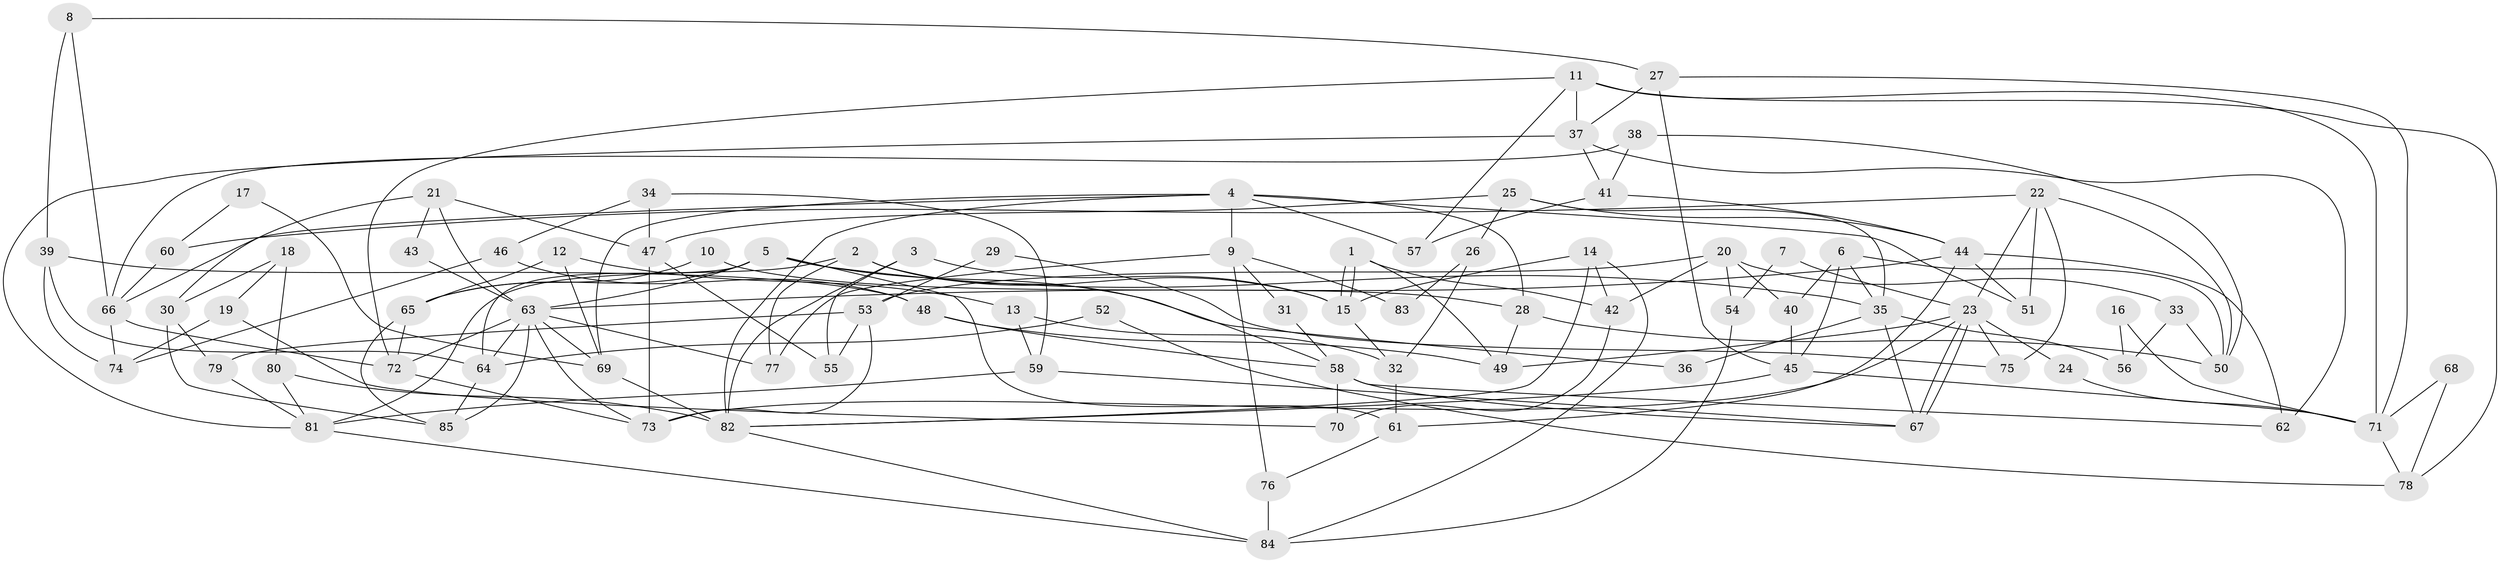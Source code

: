 // coarse degree distribution, {9: 0.058823529411764705, 2: 0.08823529411764706, 4: 0.17647058823529413, 5: 0.11764705882352941, 7: 0.23529411764705882, 6: 0.14705882352941177, 3: 0.11764705882352941, 8: 0.058823529411764705}
// Generated by graph-tools (version 1.1) at 2025/37/03/04/25 23:37:06]
// undirected, 85 vertices, 170 edges
graph export_dot {
  node [color=gray90,style=filled];
  1;
  2;
  3;
  4;
  5;
  6;
  7;
  8;
  9;
  10;
  11;
  12;
  13;
  14;
  15;
  16;
  17;
  18;
  19;
  20;
  21;
  22;
  23;
  24;
  25;
  26;
  27;
  28;
  29;
  30;
  31;
  32;
  33;
  34;
  35;
  36;
  37;
  38;
  39;
  40;
  41;
  42;
  43;
  44;
  45;
  46;
  47;
  48;
  49;
  50;
  51;
  52;
  53;
  54;
  55;
  56;
  57;
  58;
  59;
  60;
  61;
  62;
  63;
  64;
  65;
  66;
  67;
  68;
  69;
  70;
  71;
  72;
  73;
  74;
  75;
  76;
  77;
  78;
  79;
  80;
  81;
  82;
  83;
  84;
  85;
  1 -- 15;
  1 -- 15;
  1 -- 42;
  1 -- 49;
  2 -- 15;
  2 -- 58;
  2 -- 77;
  2 -- 81;
  3 -- 55;
  3 -- 82;
  3 -- 15;
  4 -- 82;
  4 -- 69;
  4 -- 9;
  4 -- 28;
  4 -- 51;
  4 -- 57;
  4 -- 66;
  5 -- 63;
  5 -- 64;
  5 -- 35;
  5 -- 36;
  5 -- 61;
  5 -- 65;
  6 -- 50;
  6 -- 45;
  6 -- 35;
  6 -- 40;
  7 -- 23;
  7 -- 54;
  8 -- 66;
  8 -- 39;
  8 -- 27;
  9 -- 77;
  9 -- 31;
  9 -- 76;
  9 -- 83;
  10 -- 65;
  10 -- 28;
  11 -- 37;
  11 -- 72;
  11 -- 57;
  11 -- 71;
  11 -- 78;
  12 -- 69;
  12 -- 65;
  12 -- 13;
  13 -- 59;
  13 -- 32;
  14 -- 15;
  14 -- 84;
  14 -- 42;
  14 -- 82;
  15 -- 32;
  16 -- 71;
  16 -- 56;
  17 -- 69;
  17 -- 60;
  18 -- 30;
  18 -- 80;
  18 -- 19;
  19 -- 74;
  19 -- 70;
  20 -- 40;
  20 -- 42;
  20 -- 33;
  20 -- 53;
  20 -- 54;
  21 -- 47;
  21 -- 63;
  21 -- 30;
  21 -- 43;
  22 -- 51;
  22 -- 23;
  22 -- 50;
  22 -- 60;
  22 -- 75;
  23 -- 49;
  23 -- 67;
  23 -- 67;
  23 -- 24;
  23 -- 73;
  23 -- 75;
  24 -- 71;
  25 -- 44;
  25 -- 35;
  25 -- 26;
  25 -- 47;
  26 -- 32;
  26 -- 83;
  27 -- 45;
  27 -- 37;
  27 -- 71;
  28 -- 50;
  28 -- 49;
  29 -- 75;
  29 -- 53;
  30 -- 79;
  30 -- 85;
  31 -- 58;
  32 -- 61;
  33 -- 50;
  33 -- 56;
  34 -- 47;
  34 -- 46;
  34 -- 59;
  35 -- 36;
  35 -- 56;
  35 -- 67;
  37 -- 81;
  37 -- 41;
  37 -- 62;
  38 -- 66;
  38 -- 41;
  38 -- 50;
  39 -- 64;
  39 -- 48;
  39 -- 74;
  40 -- 45;
  41 -- 57;
  41 -- 44;
  42 -- 70;
  43 -- 63;
  44 -- 61;
  44 -- 51;
  44 -- 62;
  44 -- 63;
  45 -- 82;
  45 -- 71;
  46 -- 74;
  46 -- 48;
  47 -- 73;
  47 -- 55;
  48 -- 49;
  48 -- 58;
  52 -- 78;
  52 -- 64;
  53 -- 73;
  53 -- 55;
  53 -- 79;
  54 -- 84;
  58 -- 62;
  58 -- 67;
  58 -- 70;
  59 -- 67;
  59 -- 81;
  60 -- 66;
  61 -- 76;
  63 -- 85;
  63 -- 64;
  63 -- 69;
  63 -- 72;
  63 -- 73;
  63 -- 77;
  64 -- 85;
  65 -- 72;
  65 -- 85;
  66 -- 72;
  66 -- 74;
  68 -- 71;
  68 -- 78;
  69 -- 82;
  71 -- 78;
  72 -- 73;
  76 -- 84;
  79 -- 81;
  80 -- 81;
  80 -- 82;
  81 -- 84;
  82 -- 84;
}
